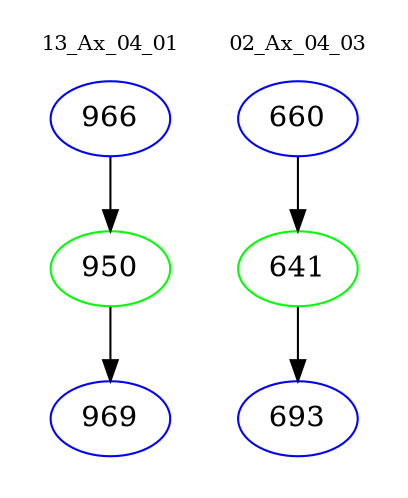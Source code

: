 digraph{
subgraph cluster_0 {
color = white
label = "13_Ax_04_01";
fontsize=10;
T0_966 [label="966", color="blue"]
T0_966 -> T0_950 [color="black"]
T0_950 [label="950", color="green"]
T0_950 -> T0_969 [color="black"]
T0_969 [label="969", color="blue"]
}
subgraph cluster_1 {
color = white
label = "02_Ax_04_03";
fontsize=10;
T1_660 [label="660", color="blue"]
T1_660 -> T1_641 [color="black"]
T1_641 [label="641", color="green"]
T1_641 -> T1_693 [color="black"]
T1_693 [label="693", color="blue"]
}
}
